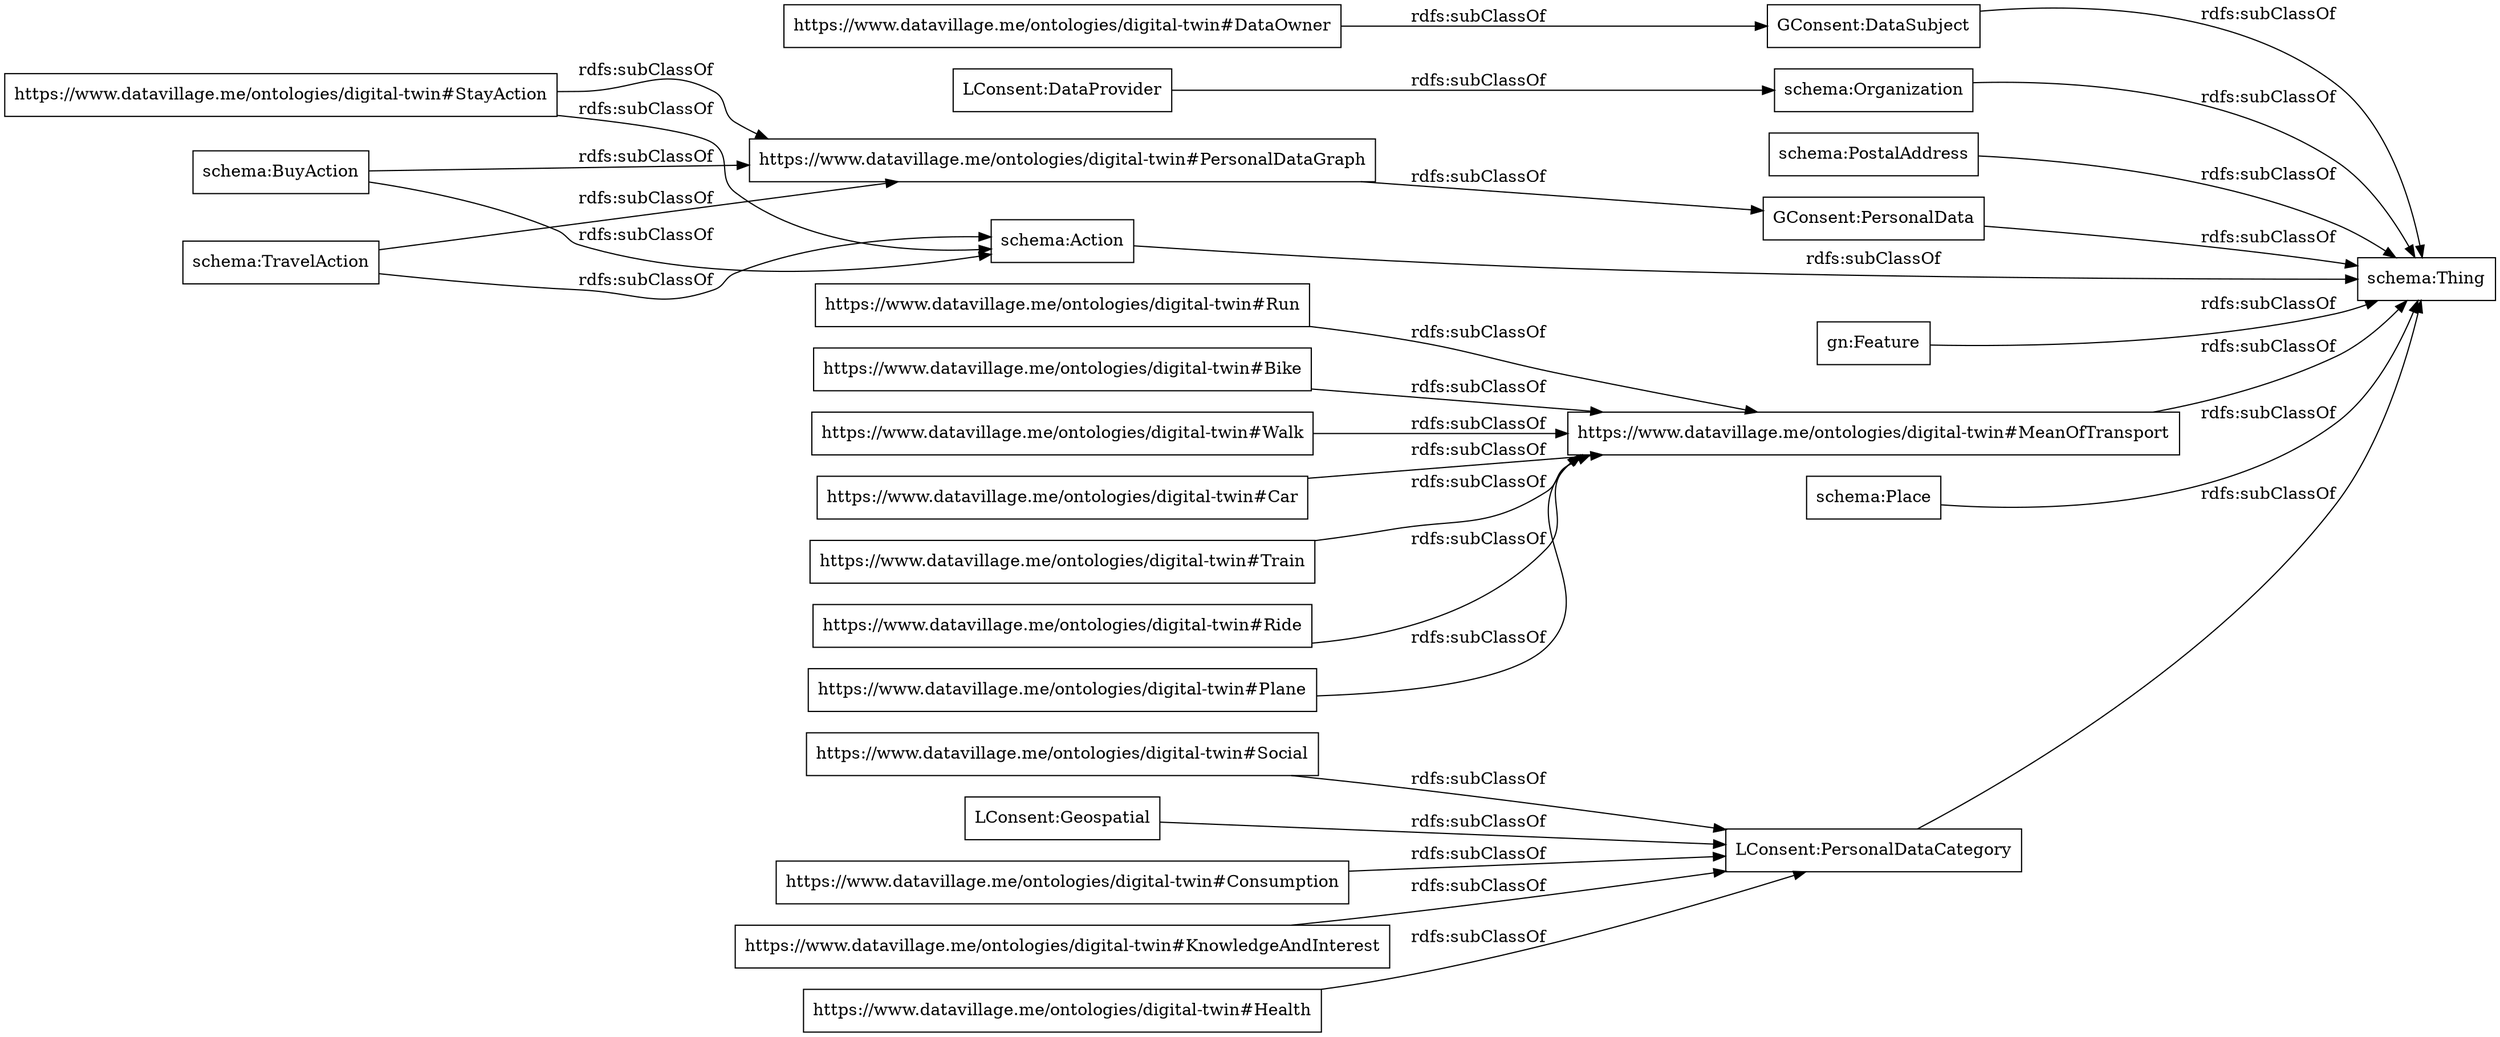 digraph ar2dtool_diagram { 
rankdir=LR;
size="1000"
node [shape = rectangle, color="black"]; "schema:BuyAction" "https://www.datavillage.me/ontologies/digital-twin#StayAction" "GConsent:DataSubject" "https://www.datavillage.me/ontologies/digital-twin#KnowledgeAndInterest" "https://www.datavillage.me/ontologies/digital-twin#Plane" "https://www.datavillage.me/ontologies/digital-twin#Run" "https://www.datavillage.me/ontologies/digital-twin#Health" "https://www.datavillage.me/ontologies/digital-twin#Bike" "https://www.datavillage.me/ontologies/digital-twin#Walk" "schema:Organization" "schema:PostalAddress" "schema:Action" "LConsent:DataProvider" "https://www.datavillage.me/ontologies/digital-twin#Car" "schema:Thing" "https://www.datavillage.me/ontologies/digital-twin#Train" "https://www.datavillage.me/ontologies/digital-twin#Ride" "GConsent:PersonalData" "gn:Feature" "https://www.datavillage.me/ontologies/digital-twin#Social" "https://www.datavillage.me/ontologies/digital-twin#MeanOfTransport" "https://www.datavillage.me/ontologies/digital-twin#PersonalDataGraph" "https://www.datavillage.me/ontologies/digital-twin#DataOwner" "LConsent:Geospatial" "schema:Place" "https://www.datavillage.me/ontologies/digital-twin#Consumption" "LConsent:PersonalDataCategory" "schema:TravelAction" ; /*classes style*/
	"https://www.datavillage.me/ontologies/digital-twin#Walk" -> "https://www.datavillage.me/ontologies/digital-twin#MeanOfTransport" [ label = "rdfs:subClassOf" ];
	"LConsent:Geospatial" -> "LConsent:PersonalDataCategory" [ label = "rdfs:subClassOf" ];
	"LConsent:PersonalDataCategory" -> "schema:Thing" [ label = "rdfs:subClassOf" ];
	"gn:Feature" -> "schema:Thing" [ label = "rdfs:subClassOf" ];
	"https://www.datavillage.me/ontologies/digital-twin#KnowledgeAndInterest" -> "LConsent:PersonalDataCategory" [ label = "rdfs:subClassOf" ];
	"LConsent:DataProvider" -> "schema:Organization" [ label = "rdfs:subClassOf" ];
	"schema:Action" -> "schema:Thing" [ label = "rdfs:subClassOf" ];
	"https://www.datavillage.me/ontologies/digital-twin#Plane" -> "https://www.datavillage.me/ontologies/digital-twin#MeanOfTransport" [ label = "rdfs:subClassOf" ];
	"https://www.datavillage.me/ontologies/digital-twin#Run" -> "https://www.datavillage.me/ontologies/digital-twin#MeanOfTransport" [ label = "rdfs:subClassOf" ];
	"https://www.datavillage.me/ontologies/digital-twin#DataOwner" -> "GConsent:DataSubject" [ label = "rdfs:subClassOf" ];
	"https://www.datavillage.me/ontologies/digital-twin#Ride" -> "https://www.datavillage.me/ontologies/digital-twin#MeanOfTransport" [ label = "rdfs:subClassOf" ];
	"https://www.datavillage.me/ontologies/digital-twin#Social" -> "LConsent:PersonalDataCategory" [ label = "rdfs:subClassOf" ];
	"schema:BuyAction" -> "https://www.datavillage.me/ontologies/digital-twin#PersonalDataGraph" [ label = "rdfs:subClassOf" ];
	"schema:BuyAction" -> "schema:Action" [ label = "rdfs:subClassOf" ];
	"https://www.datavillage.me/ontologies/digital-twin#Consumption" -> "LConsent:PersonalDataCategory" [ label = "rdfs:subClassOf" ];
	"schema:PostalAddress" -> "schema:Thing" [ label = "rdfs:subClassOf" ];
	"https://www.datavillage.me/ontologies/digital-twin#StayAction" -> "https://www.datavillage.me/ontologies/digital-twin#PersonalDataGraph" [ label = "rdfs:subClassOf" ];
	"https://www.datavillage.me/ontologies/digital-twin#StayAction" -> "schema:Action" [ label = "rdfs:subClassOf" ];
	"schema:Organization" -> "schema:Thing" [ label = "rdfs:subClassOf" ];
	"https://www.datavillage.me/ontologies/digital-twin#MeanOfTransport" -> "schema:Thing" [ label = "rdfs:subClassOf" ];
	"https://www.datavillage.me/ontologies/digital-twin#Car" -> "https://www.datavillage.me/ontologies/digital-twin#MeanOfTransport" [ label = "rdfs:subClassOf" ];
	"https://www.datavillage.me/ontologies/digital-twin#PersonalDataGraph" -> "GConsent:PersonalData" [ label = "rdfs:subClassOf" ];
	"schema:TravelAction" -> "https://www.datavillage.me/ontologies/digital-twin#PersonalDataGraph" [ label = "rdfs:subClassOf" ];
	"schema:TravelAction" -> "schema:Action" [ label = "rdfs:subClassOf" ];
	"https://www.datavillage.me/ontologies/digital-twin#Health" -> "LConsent:PersonalDataCategory" [ label = "rdfs:subClassOf" ];
	"GConsent:PersonalData" -> "schema:Thing" [ label = "rdfs:subClassOf" ];
	"GConsent:DataSubject" -> "schema:Thing" [ label = "rdfs:subClassOf" ];
	"https://www.datavillage.me/ontologies/digital-twin#Bike" -> "https://www.datavillage.me/ontologies/digital-twin#MeanOfTransport" [ label = "rdfs:subClassOf" ];
	"https://www.datavillage.me/ontologies/digital-twin#Train" -> "https://www.datavillage.me/ontologies/digital-twin#MeanOfTransport" [ label = "rdfs:subClassOf" ];
	"schema:Place" -> "schema:Thing" [ label = "rdfs:subClassOf" ];

}
